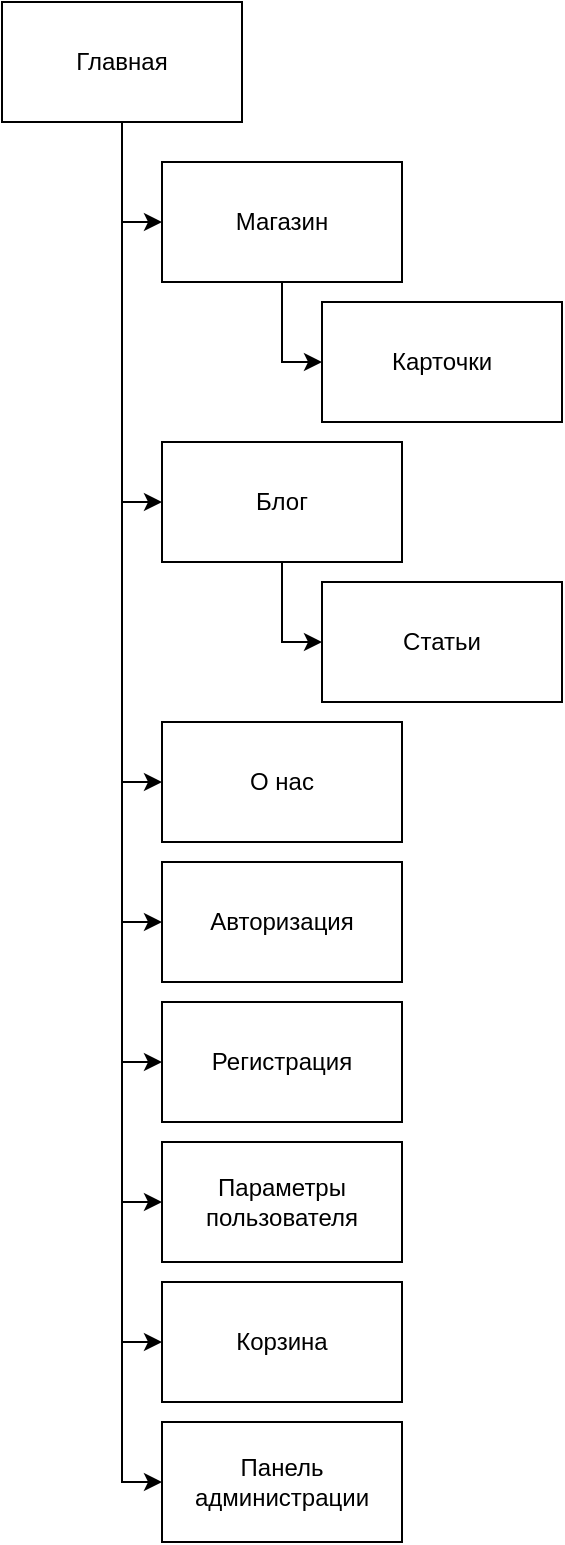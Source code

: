 <mxfile version="25.0.3">
  <diagram id="F3Ts5LlEeghKnjsBf12C" name="Page-1">
    <mxGraphModel dx="1551" dy="815" grid="1" gridSize="10" guides="1" tooltips="1" connect="1" arrows="1" fold="1" page="1" pageScale="1" pageWidth="827" pageHeight="1169" math="0" shadow="0">
      <root>
        <mxCell id="0" />
        <mxCell id="1" parent="0" />
        <mxCell id="jfFL-IoRXQJpSJMDC_-3-3" style="edgeStyle=orthogonalEdgeStyle;rounded=0;orthogonalLoop=1;jettySize=auto;html=1;exitX=0.5;exitY=1;exitDx=0;exitDy=0;entryX=0;entryY=0.5;entryDx=0;entryDy=0;" edge="1" parent="1" source="jfFL-IoRXQJpSJMDC_-3-1" target="jfFL-IoRXQJpSJMDC_-3-2">
          <mxGeometry relative="1" as="geometry" />
        </mxCell>
        <mxCell id="jfFL-IoRXQJpSJMDC_-3-9" style="edgeStyle=orthogonalEdgeStyle;rounded=0;orthogonalLoop=1;jettySize=auto;html=1;exitX=0.5;exitY=1;exitDx=0;exitDy=0;entryX=0;entryY=0.5;entryDx=0;entryDy=0;" edge="1" parent="1" source="jfFL-IoRXQJpSJMDC_-3-1" target="jfFL-IoRXQJpSJMDC_-3-7">
          <mxGeometry relative="1" as="geometry" />
        </mxCell>
        <mxCell id="jfFL-IoRXQJpSJMDC_-3-20" style="edgeStyle=orthogonalEdgeStyle;rounded=0;orthogonalLoop=1;jettySize=auto;html=1;exitX=0.5;exitY=1;exitDx=0;exitDy=0;entryX=0;entryY=0.5;entryDx=0;entryDy=0;" edge="1" parent="1" source="jfFL-IoRXQJpSJMDC_-3-1" target="jfFL-IoRXQJpSJMDC_-3-11">
          <mxGeometry relative="1" as="geometry" />
        </mxCell>
        <mxCell id="jfFL-IoRXQJpSJMDC_-3-21" style="edgeStyle=orthogonalEdgeStyle;rounded=0;orthogonalLoop=1;jettySize=auto;html=1;exitX=0.5;exitY=1;exitDx=0;exitDy=0;entryX=0;entryY=0.5;entryDx=0;entryDy=0;" edge="1" parent="1" source="jfFL-IoRXQJpSJMDC_-3-1" target="jfFL-IoRXQJpSJMDC_-3-12">
          <mxGeometry relative="1" as="geometry" />
        </mxCell>
        <mxCell id="jfFL-IoRXQJpSJMDC_-3-22" style="edgeStyle=orthogonalEdgeStyle;rounded=0;orthogonalLoop=1;jettySize=auto;html=1;exitX=0.5;exitY=1;exitDx=0;exitDy=0;entryX=0;entryY=0.5;entryDx=0;entryDy=0;" edge="1" parent="1" source="jfFL-IoRXQJpSJMDC_-3-1" target="jfFL-IoRXQJpSJMDC_-3-16">
          <mxGeometry relative="1" as="geometry" />
        </mxCell>
        <mxCell id="jfFL-IoRXQJpSJMDC_-3-23" style="edgeStyle=orthogonalEdgeStyle;rounded=0;orthogonalLoop=1;jettySize=auto;html=1;exitX=0.5;exitY=1;exitDx=0;exitDy=0;entryX=0;entryY=0.5;entryDx=0;entryDy=0;" edge="1" parent="1" source="jfFL-IoRXQJpSJMDC_-3-1" target="jfFL-IoRXQJpSJMDC_-3-17">
          <mxGeometry relative="1" as="geometry" />
        </mxCell>
        <mxCell id="jfFL-IoRXQJpSJMDC_-3-24" style="edgeStyle=orthogonalEdgeStyle;rounded=0;orthogonalLoop=1;jettySize=auto;html=1;exitX=0.5;exitY=1;exitDx=0;exitDy=0;entryX=0;entryY=0.5;entryDx=0;entryDy=0;" edge="1" parent="1" source="jfFL-IoRXQJpSJMDC_-3-1" target="jfFL-IoRXQJpSJMDC_-3-18">
          <mxGeometry relative="1" as="geometry" />
        </mxCell>
        <mxCell id="jfFL-IoRXQJpSJMDC_-3-25" style="edgeStyle=orthogonalEdgeStyle;rounded=0;orthogonalLoop=1;jettySize=auto;html=1;exitX=0.5;exitY=1;exitDx=0;exitDy=0;entryX=0;entryY=0.5;entryDx=0;entryDy=0;" edge="1" parent="1" source="jfFL-IoRXQJpSJMDC_-3-1" target="jfFL-IoRXQJpSJMDC_-3-19">
          <mxGeometry relative="1" as="geometry" />
        </mxCell>
        <mxCell id="jfFL-IoRXQJpSJMDC_-3-1" value="Главная" style="rounded=0;whiteSpace=wrap;html=1;" vertex="1" parent="1">
          <mxGeometry x="80" y="40" width="120" height="60" as="geometry" />
        </mxCell>
        <mxCell id="jfFL-IoRXQJpSJMDC_-3-5" style="edgeStyle=orthogonalEdgeStyle;rounded=0;orthogonalLoop=1;jettySize=auto;html=1;exitX=0.5;exitY=1;exitDx=0;exitDy=0;entryX=0;entryY=0.5;entryDx=0;entryDy=0;" edge="1" parent="1" source="jfFL-IoRXQJpSJMDC_-3-2" target="jfFL-IoRXQJpSJMDC_-3-4">
          <mxGeometry relative="1" as="geometry" />
        </mxCell>
        <mxCell id="jfFL-IoRXQJpSJMDC_-3-2" value="Магазин" style="rounded=0;whiteSpace=wrap;html=1;" vertex="1" parent="1">
          <mxGeometry x="160" y="120" width="120" height="60" as="geometry" />
        </mxCell>
        <mxCell id="jfFL-IoRXQJpSJMDC_-3-4" value="Карточки" style="rounded=0;whiteSpace=wrap;html=1;" vertex="1" parent="1">
          <mxGeometry x="240" y="190" width="120" height="60" as="geometry" />
        </mxCell>
        <mxCell id="jfFL-IoRXQJpSJMDC_-3-6" style="edgeStyle=orthogonalEdgeStyle;rounded=0;orthogonalLoop=1;jettySize=auto;html=1;exitX=0.5;exitY=1;exitDx=0;exitDy=0;entryX=0;entryY=0.5;entryDx=0;entryDy=0;" edge="1" parent="1" source="jfFL-IoRXQJpSJMDC_-3-7" target="jfFL-IoRXQJpSJMDC_-3-8">
          <mxGeometry relative="1" as="geometry" />
        </mxCell>
        <mxCell id="jfFL-IoRXQJpSJMDC_-3-7" value="Блог" style="rounded=0;whiteSpace=wrap;html=1;" vertex="1" parent="1">
          <mxGeometry x="160" y="260" width="120" height="60" as="geometry" />
        </mxCell>
        <mxCell id="jfFL-IoRXQJpSJMDC_-3-8" value="Статьи" style="rounded=0;whiteSpace=wrap;html=1;" vertex="1" parent="1">
          <mxGeometry x="240" y="330" width="120" height="60" as="geometry" />
        </mxCell>
        <mxCell id="jfFL-IoRXQJpSJMDC_-3-11" value="О нас" style="rounded=0;whiteSpace=wrap;html=1;" vertex="1" parent="1">
          <mxGeometry x="160" y="400" width="120" height="60" as="geometry" />
        </mxCell>
        <mxCell id="jfFL-IoRXQJpSJMDC_-3-12" value="Авторизация" style="rounded=0;whiteSpace=wrap;html=1;" vertex="1" parent="1">
          <mxGeometry x="160" y="470" width="120" height="60" as="geometry" />
        </mxCell>
        <mxCell id="jfFL-IoRXQJpSJMDC_-3-16" value="Регистрация" style="rounded=0;whiteSpace=wrap;html=1;" vertex="1" parent="1">
          <mxGeometry x="160" y="540" width="120" height="60" as="geometry" />
        </mxCell>
        <mxCell id="jfFL-IoRXQJpSJMDC_-3-17" value="Параметры пользователя" style="rounded=0;whiteSpace=wrap;html=1;" vertex="1" parent="1">
          <mxGeometry x="160" y="610" width="120" height="60" as="geometry" />
        </mxCell>
        <mxCell id="jfFL-IoRXQJpSJMDC_-3-18" value="Корзина" style="rounded=0;whiteSpace=wrap;html=1;" vertex="1" parent="1">
          <mxGeometry x="160" y="680" width="120" height="60" as="geometry" />
        </mxCell>
        <mxCell id="jfFL-IoRXQJpSJMDC_-3-19" value="Панель администрации" style="rounded=0;whiteSpace=wrap;html=1;" vertex="1" parent="1">
          <mxGeometry x="160" y="750" width="120" height="60" as="geometry" />
        </mxCell>
      </root>
    </mxGraphModel>
  </diagram>
</mxfile>
